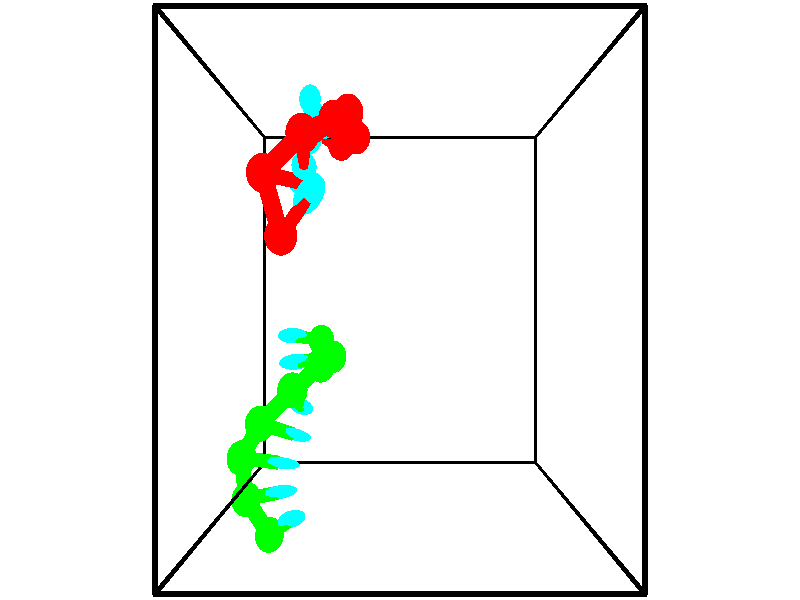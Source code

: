 // switches for output
#declare DRAW_BASES = 1; // possible values are 0, 1; only relevant for DNA ribbons
#declare DRAW_BASES_TYPE = 3; // possible values are 1, 2, 3; only relevant for DNA ribbons
#declare DRAW_FOG = 0; // set to 1 to enable fog

#include "colors.inc"

#include "transforms.inc"
background { rgb <1, 1, 1>}

#default {
   normal{
       ripples 0.25
       frequency 0.20
       turbulence 0.2
       lambda 5
   }
	finish {
		phong 0.1
		phong_size 40.
	}
}

// original window dimensions: 1024x640


// camera settings

camera {
	sky <-0, 1, 0>
	up <-0, 1, 0>
	right 1.6 * <1, 0, 0>
	location <2.5, 2.5, 11.1562>
	look_at <2.5, 2.5, 2.5>
	direction <0, 0, -8.6562>
	angle 67.0682
}


# declare cpy_camera_pos = <2.5, 2.5, 11.1562>;
# if (DRAW_FOG = 1)
fog {
	fog_type 2
	up vnormalize(cpy_camera_pos)
	color rgbt<1,1,1,0.3>
	distance 1e-5
	fog_alt 3e-3
	fog_offset 4
}
# end


// LIGHTS

# declare lum = 6;
global_settings {
	ambient_light rgb lum * <0.05, 0.05, 0.05>
	max_trace_level 15
}# declare cpy_direct_light_amount = 0.25;
light_source
{	1000 * <-1, -1, 1>,
	rgb lum * cpy_direct_light_amount
	parallel
}

light_source
{	1000 * <1, 1, -1>,
	rgb lum * cpy_direct_light_amount
	parallel
}

// strand 0

// nucleotide -1

// particle -1
sphere {
	<0.665138, 3.320295, 1.864193> 0.250000
	pigment { color rgbt <1,0,0,0> }
	no_shadow
}
cylinder {
	<0.927879, 3.608818, 1.952065>,  <1.085524, 3.781932, 2.004787>, 0.100000
	pigment { color rgbt <1,0,0,0> }
	no_shadow
}
cylinder {
	<0.927879, 3.608818, 1.952065>,  <0.665138, 3.320295, 1.864193>, 0.100000
	pigment { color rgbt <1,0,0,0> }
	no_shadow
}

// particle -1
sphere {
	<0.927879, 3.608818, 1.952065> 0.100000
	pigment { color rgbt <1,0,0,0> }
	no_shadow
}
sphere {
	0, 1
	scale<0.080000,0.200000,0.300000>
	matrix <-0.265292, 0.493795, -0.828123,
		-0.705808, 0.485676, 0.515707,
		0.656853, 0.721309, 0.219678,
		1.124935, 3.825211, 2.017968>
	pigment { color rgbt <0,1,1,0> }
	no_shadow
}
cylinder {
	<0.420536, 4.106144, 1.997377>,  <0.665138, 3.320295, 1.864193>, 0.130000
	pigment { color rgbt <1,0,0,0> }
	no_shadow
}

// nucleotide -1

// particle -1
sphere {
	<0.420536, 4.106144, 1.997377> 0.250000
	pigment { color rgbt <1,0,0,0> }
	no_shadow
}
cylinder {
	<0.773422, 4.057327, 1.815475>,  <0.985154, 4.028037, 1.706335>, 0.100000
	pigment { color rgbt <1,0,0,0> }
	no_shadow
}
cylinder {
	<0.773422, 4.057327, 1.815475>,  <0.420536, 4.106144, 1.997377>, 0.100000
	pigment { color rgbt <1,0,0,0> }
	no_shadow
}

// particle -1
sphere {
	<0.773422, 4.057327, 1.815475> 0.100000
	pigment { color rgbt <1,0,0,0> }
	no_shadow
}
sphere {
	0, 1
	scale<0.080000,0.200000,0.300000>
	matrix <-0.280229, 0.640046, -0.715411,
		0.378374, 0.758582, 0.530459,
		0.882216, -0.122043, -0.454753,
		1.038087, 4.020714, 1.679049>
	pigment { color rgbt <0,1,1,0> }
	no_shadow
}
cylinder {
	<1.029538, 4.587656, 2.076338>,  <0.420536, 4.106144, 1.997377>, 0.130000
	pigment { color rgbt <1,0,0,0> }
	no_shadow
}

// nucleotide -1

// particle -1
sphere {
	<1.029538, 4.587656, 2.076338> 0.250000
	pigment { color rgbt <1,0,0,0> }
	no_shadow
}
cylinder {
	<0.988152, 4.418850, 1.716072>,  <0.963320, 4.317566, 1.499912>, 0.100000
	pigment { color rgbt <1,0,0,0> }
	no_shadow
}
cylinder {
	<0.988152, 4.418850, 1.716072>,  <1.029538, 4.587656, 2.076338>, 0.100000
	pigment { color rgbt <1,0,0,0> }
	no_shadow
}

// particle -1
sphere {
	<0.988152, 4.418850, 1.716072> 0.100000
	pigment { color rgbt <1,0,0,0> }
	no_shadow
}
sphere {
	0, 1
	scale<0.080000,0.200000,0.300000>
	matrix <-0.037059, 0.906532, -0.420507,
		0.993942, -0.010130, -0.109434,
		-0.103465, -0.422015, -0.900665,
		0.957112, 4.292245, 1.445873>
	pigment { color rgbt <0,1,1,0> }
	no_shadow
}
cylinder {
	<1.469648, 4.860799, 1.687170>,  <1.029538, 4.587656, 2.076338>, 0.130000
	pigment { color rgbt <1,0,0,0> }
	no_shadow
}

// nucleotide -1

// particle -1
sphere {
	<1.469648, 4.860799, 1.687170> 0.250000
	pigment { color rgbt <1,0,0,0> }
	no_shadow
}
cylinder {
	<1.184540, 4.739086, 1.434387>,  <1.013475, 4.666058, 1.282718>, 0.100000
	pigment { color rgbt <1,0,0,0> }
	no_shadow
}
cylinder {
	<1.184540, 4.739086, 1.434387>,  <1.469648, 4.860799, 1.687170>, 0.100000
	pigment { color rgbt <1,0,0,0> }
	no_shadow
}

// particle -1
sphere {
	<1.184540, 4.739086, 1.434387> 0.100000
	pigment { color rgbt <1,0,0,0> }
	no_shadow
}
sphere {
	0, 1
	scale<0.080000,0.200000,0.300000>
	matrix <0.066792, 0.867457, -0.493008,
		0.698209, -0.393611, -0.597974,
		-0.712771, -0.304283, -0.631957,
		0.970708, 4.647801, 1.244800>
	pigment { color rgbt <0,1,1,0> }
	no_shadow
}
cylinder {
	<1.639869, 5.104290, 1.108678>,  <1.469648, 4.860799, 1.687170>, 0.130000
	pigment { color rgbt <1,0,0,0> }
	no_shadow
}

// nucleotide -1

// particle -1
sphere {
	<1.639869, 5.104290, 1.108678> 0.250000
	pigment { color rgbt <1,0,0,0> }
	no_shadow
}
cylinder {
	<1.270103, 4.994770, 1.002476>,  <1.048244, 4.929059, 0.938754>, 0.100000
	pigment { color rgbt <1,0,0,0> }
	no_shadow
}
cylinder {
	<1.270103, 4.994770, 1.002476>,  <1.639869, 5.104290, 1.108678>, 0.100000
	pigment { color rgbt <1,0,0,0> }
	no_shadow
}

// particle -1
sphere {
	<1.270103, 4.994770, 1.002476> 0.100000
	pigment { color rgbt <1,0,0,0> }
	no_shadow
}
sphere {
	0, 1
	scale<0.080000,0.200000,0.300000>
	matrix <-0.060851, 0.793117, -0.606022,
		0.376504, -0.544059, -0.749829,
		-0.924414, -0.273798, -0.265505,
		0.992779, 4.912631, 0.922824>
	pigment { color rgbt <0,1,1,0> }
	no_shadow
}
cylinder {
	<1.713272, 4.941428, 0.292259>,  <1.639869, 5.104290, 1.108678>, 0.130000
	pigment { color rgbt <1,0,0,0> }
	no_shadow
}

// nucleotide -1

// particle -1
sphere {
	<1.713272, 4.941428, 0.292259> 0.250000
	pigment { color rgbt <1,0,0,0> }
	no_shadow
}
cylinder {
	<1.334572, 5.003456, 0.405125>,  <1.107352, 5.040673, 0.472844>, 0.100000
	pigment { color rgbt <1,0,0,0> }
	no_shadow
}
cylinder {
	<1.334572, 5.003456, 0.405125>,  <1.713272, 4.941428, 0.292259>, 0.100000
	pigment { color rgbt <1,0,0,0> }
	no_shadow
}

// particle -1
sphere {
	<1.334572, 5.003456, 0.405125> 0.100000
	pigment { color rgbt <1,0,0,0> }
	no_shadow
}
sphere {
	0, 1
	scale<0.080000,0.200000,0.300000>
	matrix <-0.080274, 0.735010, -0.673288,
		-0.311800, -0.660086, -0.683423,
		-0.946751, 0.155070, 0.282164,
		1.050547, 5.049977, 0.489774>
	pigment { color rgbt <0,1,1,0> }
	no_shadow
}
cylinder {
	<1.378955, 4.963092, -0.336881>,  <1.713272, 4.941428, 0.292259>, 0.130000
	pigment { color rgbt <1,0,0,0> }
	no_shadow
}

// nucleotide -1

// particle -1
sphere {
	<1.378955, 4.963092, -0.336881> 0.250000
	pigment { color rgbt <1,0,0,0> }
	no_shadow
}
cylinder {
	<1.156494, 5.148579, -0.061008>,  <1.023017, 5.259871, 0.104515>, 0.100000
	pigment { color rgbt <1,0,0,0> }
	no_shadow
}
cylinder {
	<1.156494, 5.148579, -0.061008>,  <1.378955, 4.963092, -0.336881>, 0.100000
	pigment { color rgbt <1,0,0,0> }
	no_shadow
}

// particle -1
sphere {
	<1.156494, 5.148579, -0.061008> 0.100000
	pigment { color rgbt <1,0,0,0> }
	no_shadow
}
sphere {
	0, 1
	scale<0.080000,0.200000,0.300000>
	matrix <-0.181504, 0.742058, -0.645295,
		-0.811018, -0.484063, -0.328532,
		-0.556153, 0.463716, 0.689682,
		0.989648, 5.287694, 0.145896>
	pigment { color rgbt <0,1,1,0> }
	no_shadow
}
cylinder {
	<0.801248, 5.277529, -0.704070>,  <1.378955, 4.963092, -0.336881>, 0.130000
	pigment { color rgbt <1,0,0,0> }
	no_shadow
}

// nucleotide -1

// particle -1
sphere {
	<0.801248, 5.277529, -0.704070> 0.250000
	pigment { color rgbt <1,0,0,0> }
	no_shadow
}
cylinder {
	<0.814751, 5.470539, -0.353977>,  <0.822852, 5.586345, -0.143922>, 0.100000
	pigment { color rgbt <1,0,0,0> }
	no_shadow
}
cylinder {
	<0.814751, 5.470539, -0.353977>,  <0.801248, 5.277529, -0.704070>, 0.100000
	pigment { color rgbt <1,0,0,0> }
	no_shadow
}

// particle -1
sphere {
	<0.814751, 5.470539, -0.353977> 0.100000
	pigment { color rgbt <1,0,0,0> }
	no_shadow
}
sphere {
	0, 1
	scale<0.080000,0.200000,0.300000>
	matrix <-0.275200, 0.846364, -0.455997,
		-0.960794, -0.225471, 0.161361,
		0.033757, 0.482526, 0.875231,
		0.824878, 5.615297, -0.091408>
	pigment { color rgbt <0,1,1,0> }
	no_shadow
}
// strand 1

// nucleotide -1

// particle -1
sphere {
	<0.958683, 1.842658, -0.687617> 0.250000
	pigment { color rgbt <0,1,0,0> }
	no_shadow
}
cylinder {
	<0.685173, 1.899887, -0.401405>,  <0.521067, 1.934224, -0.229678>, 0.100000
	pigment { color rgbt <0,1,0,0> }
	no_shadow
}
cylinder {
	<0.685173, 1.899887, -0.401405>,  <0.958683, 1.842658, -0.687617>, 0.100000
	pigment { color rgbt <0,1,0,0> }
	no_shadow
}

// particle -1
sphere {
	<0.685173, 1.899887, -0.401405> 0.100000
	pigment { color rgbt <0,1,0,0> }
	no_shadow
}
sphere {
	0, 1
	scale<0.080000,0.200000,0.300000>
	matrix <0.258677, -0.869379, 0.421031,
		0.682304, 0.472981, 0.557450,
		-0.683774, 0.143072, 0.715530,
		0.480041, 1.942809, -0.186746>
	pigment { color rgbt <0,1,1,0> }
	no_shadow
}
cylinder {
	<1.257926, 1.625595, -0.001825>,  <0.958683, 1.842658, -0.687617>, 0.130000
	pigment { color rgbt <0,1,0,0> }
	no_shadow
}

// nucleotide -1

// particle -1
sphere {
	<1.257926, 1.625595, -0.001825> 0.250000
	pigment { color rgbt <0,1,0,0> }
	no_shadow
}
cylinder {
	<0.860779, 1.579422, -0.013741>,  <0.622490, 1.551718, -0.020890>, 0.100000
	pigment { color rgbt <0,1,0,0> }
	no_shadow
}
cylinder {
	<0.860779, 1.579422, -0.013741>,  <1.257926, 1.625595, -0.001825>, 0.100000
	pigment { color rgbt <0,1,0,0> }
	no_shadow
}

// particle -1
sphere {
	<0.860779, 1.579422, -0.013741> 0.100000
	pigment { color rgbt <0,1,0,0> }
	no_shadow
}
sphere {
	0, 1
	scale<0.080000,0.200000,0.300000>
	matrix <0.080013, -0.830479, 0.551273,
		-0.088374, 0.544958, 0.833793,
		-0.992868, -0.115432, -0.029789,
		0.562918, 1.544792, -0.022677>
	pigment { color rgbt <0,1,1,0> }
	no_shadow
}
cylinder {
	<1.122157, 1.554734, 0.656337>,  <1.257926, 1.625595, -0.001825>, 0.130000
	pigment { color rgbt <0,1,0,0> }
	no_shadow
}

// nucleotide -1

// particle -1
sphere {
	<1.122157, 1.554734, 0.656337> 0.250000
	pigment { color rgbt <0,1,0,0> }
	no_shadow
}
cylinder {
	<0.861855, 1.376190, 0.410645>,  <0.705673, 1.269064, 0.263229>, 0.100000
	pigment { color rgbt <0,1,0,0> }
	no_shadow
}
cylinder {
	<0.861855, 1.376190, 0.410645>,  <1.122157, 1.554734, 0.656337>, 0.100000
	pigment { color rgbt <0,1,0,0> }
	no_shadow
}

// particle -1
sphere {
	<0.861855, 1.376190, 0.410645> 0.100000
	pigment { color rgbt <0,1,0,0> }
	no_shadow
}
sphere {
	0, 1
	scale<0.080000,0.200000,0.300000>
	matrix <0.210639, -0.883333, 0.418752,
		-0.729485, 0.143124, 0.668855,
		-0.650755, -0.446360, -0.614231,
		0.666628, 1.242282, 0.226375>
	pigment { color rgbt <0,1,1,0> }
	no_shadow
}
cylinder {
	<0.697751, 1.238502, 1.045714>,  <1.122157, 1.554734, 0.656337>, 0.130000
	pigment { color rgbt <0,1,0,0> }
	no_shadow
}

// nucleotide -1

// particle -1
sphere {
	<0.697751, 1.238502, 1.045714> 0.250000
	pigment { color rgbt <0,1,0,0> }
	no_shadow
}
cylinder {
	<0.726582, 1.055443, 0.691231>,  <0.743880, 0.945607, 0.478541>, 0.100000
	pigment { color rgbt <0,1,0,0> }
	no_shadow
}
cylinder {
	<0.726582, 1.055443, 0.691231>,  <0.697751, 1.238502, 1.045714>, 0.100000
	pigment { color rgbt <0,1,0,0> }
	no_shadow
}

// particle -1
sphere {
	<0.726582, 1.055443, 0.691231> 0.100000
	pigment { color rgbt <0,1,0,0> }
	no_shadow
}
sphere {
	0, 1
	scale<0.080000,0.200000,0.300000>
	matrix <-0.071991, -0.888588, 0.453022,
		-0.994798, 0.031146, -0.096994,
		0.072077, -0.457648, -0.886207,
		0.748205, 0.918148, 0.425369>
	pigment { color rgbt <0,1,1,0> }
	no_shadow
}
cylinder {
	<0.134032, 0.757292, 0.944591>,  <0.697751, 1.238502, 1.045714>, 0.130000
	pigment { color rgbt <0,1,0,0> }
	no_shadow
}

// nucleotide -1

// particle -1
sphere {
	<0.134032, 0.757292, 0.944591> 0.250000
	pigment { color rgbt <0,1,0,0> }
	no_shadow
}
cylinder {
	<0.434757, 0.625717, 0.716003>,  <0.615193, 0.546772, 0.578851>, 0.100000
	pigment { color rgbt <0,1,0,0> }
	no_shadow
}
cylinder {
	<0.434757, 0.625717, 0.716003>,  <0.134032, 0.757292, 0.944591>, 0.100000
	pigment { color rgbt <0,1,0,0> }
	no_shadow
}

// particle -1
sphere {
	<0.434757, 0.625717, 0.716003> 0.100000
	pigment { color rgbt <0,1,0,0> }
	no_shadow
}
sphere {
	0, 1
	scale<0.080000,0.200000,0.300000>
	matrix <-0.104552, -0.915186, 0.389235,
		-0.651034, -0.232884, -0.722440,
		0.751814, -0.328938, -0.571468,
		0.660301, 0.527036, 0.544563>
	pigment { color rgbt <0,1,1,0> }
	no_shadow
}
cylinder {
	<-0.234224, 0.229161, 0.738129>,  <0.134032, 0.757292, 0.944591>, 0.130000
	pigment { color rgbt <0,1,0,0> }
	no_shadow
}

// nucleotide -1

// particle -1
sphere {
	<-0.234224, 0.229161, 0.738129> 0.250000
	pigment { color rgbt <0,1,0,0> }
	no_shadow
}
cylinder {
	<0.157333, 0.172569, 0.679138>,  <0.392268, 0.138614, 0.643744>, 0.100000
	pigment { color rgbt <0,1,0,0> }
	no_shadow
}
cylinder {
	<0.157333, 0.172569, 0.679138>,  <-0.234224, 0.229161, 0.738129>, 0.100000
	pigment { color rgbt <0,1,0,0> }
	no_shadow
}

// particle -1
sphere {
	<0.157333, 0.172569, 0.679138> 0.100000
	pigment { color rgbt <0,1,0,0> }
	no_shadow
}
sphere {
	0, 1
	scale<0.080000,0.200000,0.300000>
	matrix <-0.083732, -0.935930, 0.342087,
		-0.186426, -0.322519, -0.928023,
		0.978895, -0.141479, -0.147476,
		0.451002, 0.130126, 0.634895>
	pigment { color rgbt <0,1,1,0> }
	no_shadow
}
cylinder {
	<-0.210170, -0.425835, 0.522758>,  <-0.234224, 0.229161, 0.738129>, 0.130000
	pigment { color rgbt <0,1,0,0> }
	no_shadow
}

// nucleotide -1

// particle -1
sphere {
	<-0.210170, -0.425835, 0.522758> 0.250000
	pigment { color rgbt <0,1,0,0> }
	no_shadow
}
cylinder {
	<0.161720, -0.333977, 0.637909>,  <0.384854, -0.278862, 0.706999>, 0.100000
	pigment { color rgbt <0,1,0,0> }
	no_shadow
}
cylinder {
	<0.161720, -0.333977, 0.637909>,  <-0.210170, -0.425835, 0.522758>, 0.100000
	pigment { color rgbt <0,1,0,0> }
	no_shadow
}

// particle -1
sphere {
	<0.161720, -0.333977, 0.637909> 0.100000
	pigment { color rgbt <0,1,0,0> }
	no_shadow
}
sphere {
	0, 1
	scale<0.080000,0.200000,0.300000>
	matrix <0.064089, -0.870711, 0.487602,
		0.362633, -0.434886, -0.824240,
		0.929726, 0.229645, 0.287877,
		0.440638, -0.265083, 0.724272>
	pigment { color rgbt <0,1,1,0> }
	no_shadow
}
cylinder {
	<0.187310, -0.968840, 0.458620>,  <-0.210170, -0.425835, 0.522758>, 0.130000
	pigment { color rgbt <0,1,0,0> }
	no_shadow
}

// nucleotide -1

// particle -1
sphere {
	<0.187310, -0.968840, 0.458620> 0.250000
	pigment { color rgbt <0,1,0,0> }
	no_shadow
}
cylinder {
	<0.449657, -0.768814, 0.684814>,  <0.607066, -0.648799, 0.820531>, 0.100000
	pigment { color rgbt <0,1,0,0> }
	no_shadow
}
cylinder {
	<0.449657, -0.768814, 0.684814>,  <0.187310, -0.968840, 0.458620>, 0.100000
	pigment { color rgbt <0,1,0,0> }
	no_shadow
}

// particle -1
sphere {
	<0.449657, -0.768814, 0.684814> 0.100000
	pigment { color rgbt <0,1,0,0> }
	no_shadow
}
sphere {
	0, 1
	scale<0.080000,0.200000,0.300000>
	matrix <0.062197, -0.782362, 0.619711,
		0.752309, -0.371277, -0.544228,
		0.655868, 0.500064, 0.565485,
		0.646418, -0.618795, 0.854460>
	pigment { color rgbt <0,1,1,0> }
	no_shadow
}
// box output
cylinder {
	<0.000000, 0.000000, 0.000000>,  <5.000000, 0.000000, 0.000000>, 0.025000
	pigment { color rgbt <0,0,0,0> }
	no_shadow
}
cylinder {
	<0.000000, 0.000000, 0.000000>,  <0.000000, 5.000000, 0.000000>, 0.025000
	pigment { color rgbt <0,0,0,0> }
	no_shadow
}
cylinder {
	<0.000000, 0.000000, 0.000000>,  <0.000000, 0.000000, 5.000000>, 0.025000
	pigment { color rgbt <0,0,0,0> }
	no_shadow
}
cylinder {
	<5.000000, 5.000000, 5.000000>,  <0.000000, 5.000000, 5.000000>, 0.025000
	pigment { color rgbt <0,0,0,0> }
	no_shadow
}
cylinder {
	<5.000000, 5.000000, 5.000000>,  <5.000000, 0.000000, 5.000000>, 0.025000
	pigment { color rgbt <0,0,0,0> }
	no_shadow
}
cylinder {
	<5.000000, 5.000000, 5.000000>,  <5.000000, 5.000000, 0.000000>, 0.025000
	pigment { color rgbt <0,0,0,0> }
	no_shadow
}
cylinder {
	<0.000000, 0.000000, 5.000000>,  <0.000000, 5.000000, 5.000000>, 0.025000
	pigment { color rgbt <0,0,0,0> }
	no_shadow
}
cylinder {
	<0.000000, 0.000000, 5.000000>,  <5.000000, 0.000000, 5.000000>, 0.025000
	pigment { color rgbt <0,0,0,0> }
	no_shadow
}
cylinder {
	<5.000000, 5.000000, 0.000000>,  <0.000000, 5.000000, 0.000000>, 0.025000
	pigment { color rgbt <0,0,0,0> }
	no_shadow
}
cylinder {
	<5.000000, 5.000000, 0.000000>,  <5.000000, 0.000000, 0.000000>, 0.025000
	pigment { color rgbt <0,0,0,0> }
	no_shadow
}
cylinder {
	<5.000000, 0.000000, 5.000000>,  <5.000000, 0.000000, 0.000000>, 0.025000
	pigment { color rgbt <0,0,0,0> }
	no_shadow
}
cylinder {
	<0.000000, 5.000000, 0.000000>,  <0.000000, 5.000000, 5.000000>, 0.025000
	pigment { color rgbt <0,0,0,0> }
	no_shadow
}
// end of box output

